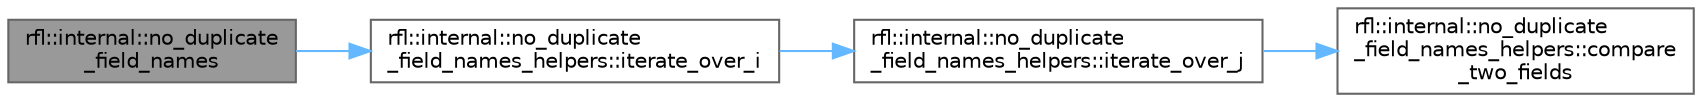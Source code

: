 digraph "rfl::internal::no_duplicate_field_names"
{
 // LATEX_PDF_SIZE
  bgcolor="transparent";
  edge [fontname=Helvetica,fontsize=10,labelfontname=Helvetica,labelfontsize=10];
  node [fontname=Helvetica,fontsize=10,shape=box,height=0.2,width=0.4];
  rankdir="LR";
  Node1 [id="Node000001",label="rfl::internal::no_duplicate\l_field_names",height=0.2,width=0.4,color="gray40", fillcolor="grey60", style="filled", fontcolor="black",tooltip=" "];
  Node1 -> Node2 [id="edge1_Node000001_Node000002",color="steelblue1",style="solid",tooltip=" "];
  Node2 [id="Node000002",label="rfl::internal::no_duplicate\l_field_names_helpers::iterate_over_i",height=0.2,width=0.4,color="grey40", fillcolor="white", style="filled",URL="$namespacerfl_1_1internal_1_1no__duplicate__field__names__helpers.html#a99777625a6c5b497422fe0a1c45498dc",tooltip=" "];
  Node2 -> Node3 [id="edge2_Node000002_Node000003",color="steelblue1",style="solid",tooltip=" "];
  Node3 [id="Node000003",label="rfl::internal::no_duplicate\l_field_names_helpers::iterate_over_j",height=0.2,width=0.4,color="grey40", fillcolor="white", style="filled",URL="$namespacerfl_1_1internal_1_1no__duplicate__field__names__helpers.html#a425bfc26acfe66ef3dfa79501c9cef48",tooltip=" "];
  Node3 -> Node4 [id="edge3_Node000003_Node000004",color="steelblue1",style="solid",tooltip=" "];
  Node4 [id="Node000004",label="rfl::internal::no_duplicate\l_field_names_helpers::compare\l_two_fields",height=0.2,width=0.4,color="grey40", fillcolor="white", style="filled",URL="$namespacerfl_1_1internal_1_1no__duplicate__field__names__helpers.html#a86b73cff171e1f8c298e520b1b4872cb",tooltip=" "];
}

